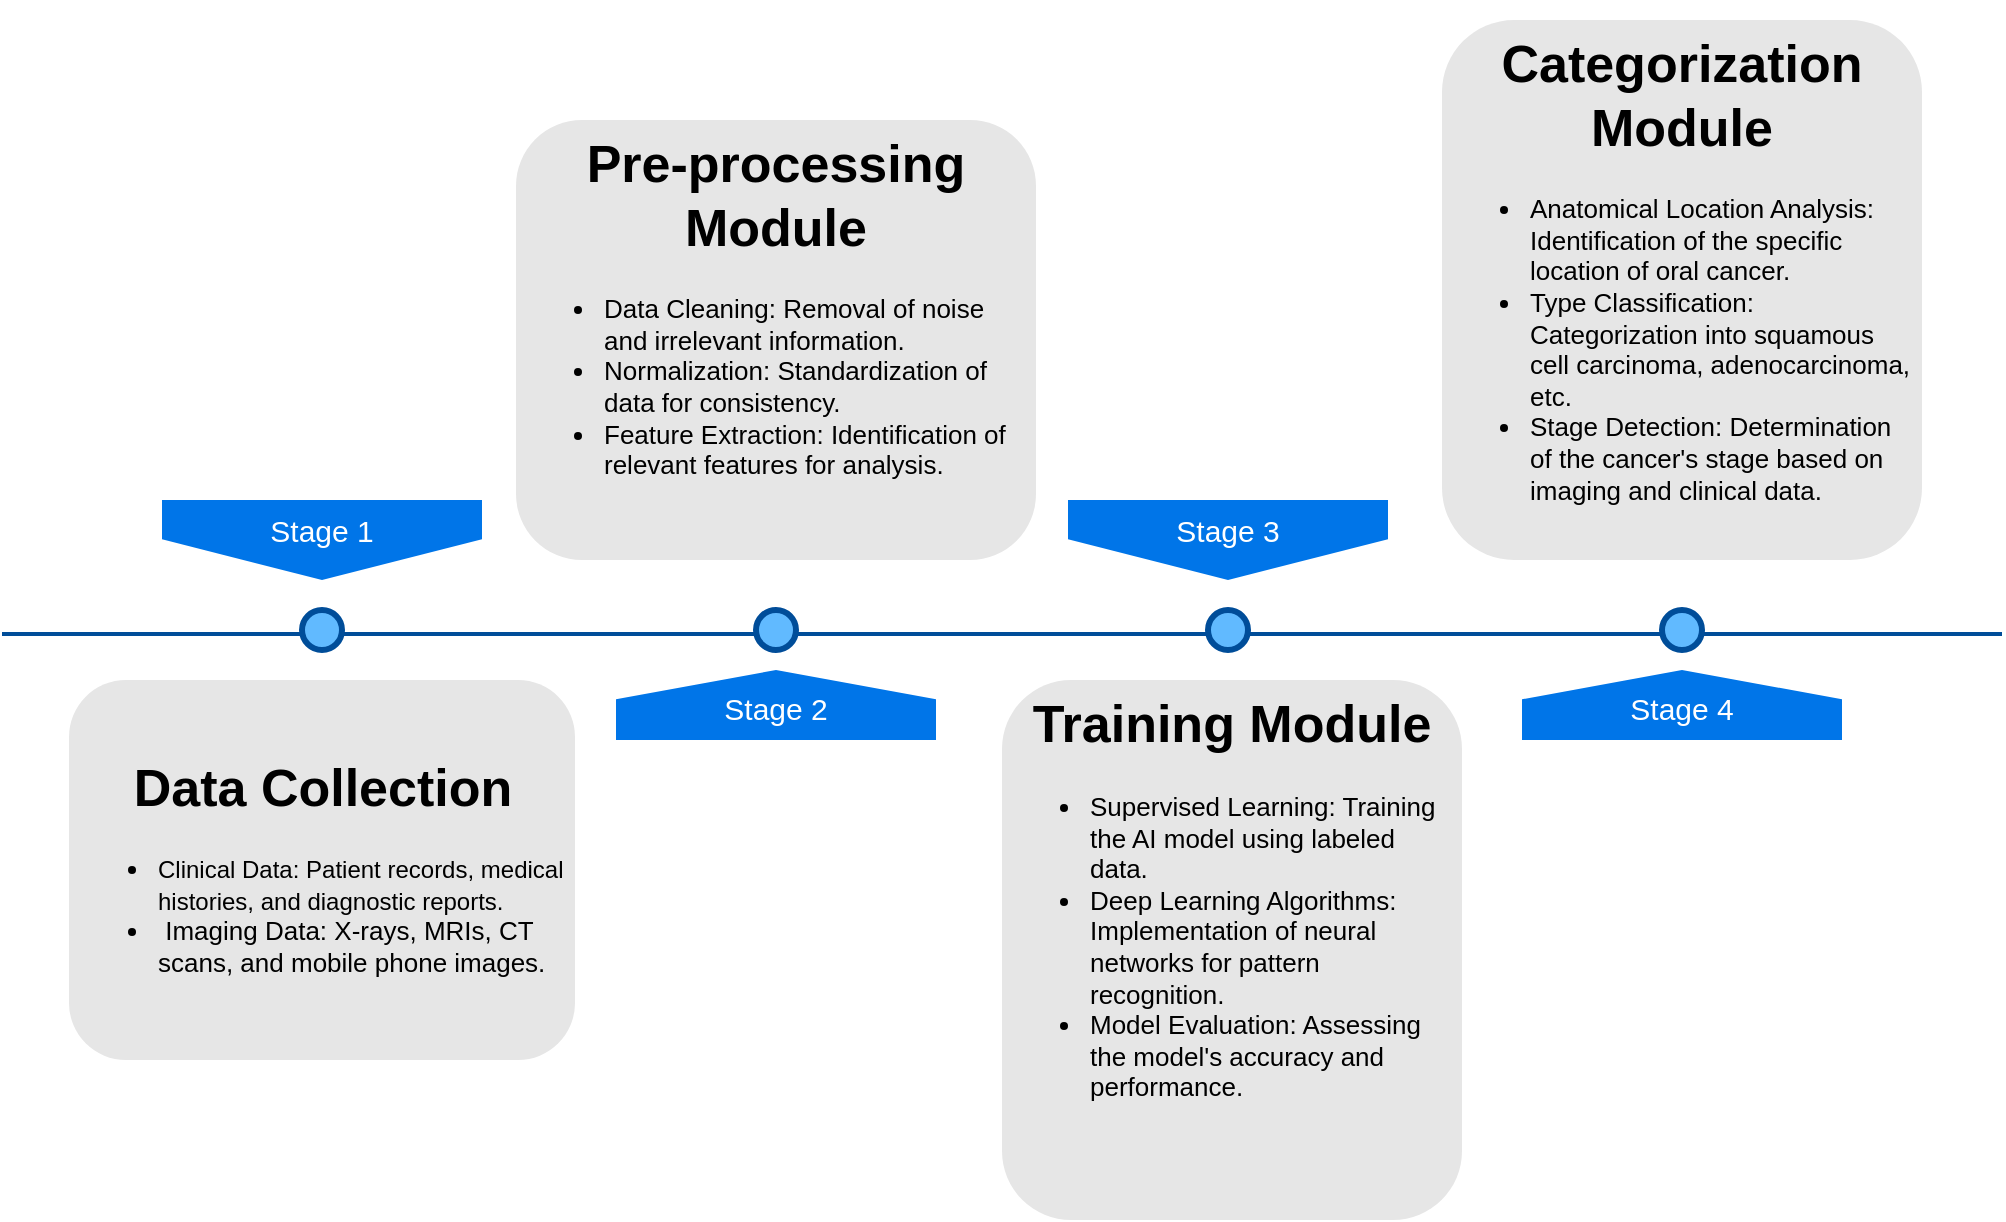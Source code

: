 <mxfile version="22.1.20" type="device">
  <diagram name="Page-1" id="82e54ff1-d628-8f03-85c4-9753963a91cd">
    <mxGraphModel dx="1434" dy="772" grid="1" gridSize="10" guides="1" tooltips="1" connect="1" arrows="1" fold="1" page="1" pageScale="1" pageWidth="1100" pageHeight="850" background="none" math="0" shadow="0">
      <root>
        <mxCell id="0" />
        <mxCell id="1" parent="0" />
        <mxCell id="4ec97bd9e5d20128-1" value="" style="line;strokeWidth=2;html=1;fillColor=none;fontSize=28;fontColor=#004D99;strokeColor=#004D99;" parent="1" vertex="1">
          <mxGeometry x="40" y="402" width="1000" height="10" as="geometry" />
        </mxCell>
        <mxCell id="4ec97bd9e5d20128-5" value="Stage 1" style="shape=offPageConnector;whiteSpace=wrap;html=1;fillColor=#0075E8;fontSize=15;fontColor=#FFFFFF;size=0.509;verticalAlign=top;strokeColor=none;" parent="1" vertex="1">
          <mxGeometry x="120" y="340" width="160" height="40" as="geometry" />
        </mxCell>
        <mxCell id="4ec97bd9e5d20128-6" value="&lt;span&gt;Stage 3&lt;/span&gt;" style="shape=offPageConnector;whiteSpace=wrap;html=1;fillColor=#0075E8;fontSize=15;fontColor=#FFFFFF;size=0.509;verticalAlign=top;strokeColor=none;" parent="1" vertex="1">
          <mxGeometry x="573" y="340" width="160" height="40" as="geometry" />
        </mxCell>
        <mxCell id="4ec97bd9e5d20128-7" value="&lt;span&gt;Stage 2&lt;/span&gt;" style="shape=offPageConnector;whiteSpace=wrap;html=1;fillColor=#0075E8;fontSize=15;fontColor=#FFFFFF;size=0.418;flipV=1;verticalAlign=bottom;strokeColor=none;spacingBottom=4;" parent="1" vertex="1">
          <mxGeometry x="347" y="425" width="160" height="35" as="geometry" />
        </mxCell>
        <mxCell id="4ec97bd9e5d20128-8" value="&lt;span&gt;Stage 4&lt;/span&gt;" style="shape=offPageConnector;whiteSpace=wrap;html=1;fillColor=#0075E8;fontSize=15;fontColor=#FFFFFF;size=0.418;flipV=1;verticalAlign=bottom;strokeColor=none;spacingBottom=4;" parent="1" vertex="1">
          <mxGeometry x="800" y="425" width="160" height="35" as="geometry" />
        </mxCell>
        <mxCell id="4ec97bd9e5d20128-9" value="" style="ellipse;whiteSpace=wrap;html=1;fillColor=#61BAFF;fontSize=28;fontColor=#004D99;strokeWidth=3;strokeColor=#004D99;" parent="1" vertex="1">
          <mxGeometry x="190" y="395" width="20" height="20" as="geometry" />
        </mxCell>
        <mxCell id="4ec97bd9e5d20128-10" value="" style="ellipse;whiteSpace=wrap;html=1;fillColor=#61BAFF;fontSize=28;fontColor=#004D99;strokeWidth=3;strokeColor=#004D99;" parent="1" vertex="1">
          <mxGeometry x="417" y="395" width="20" height="20" as="geometry" />
        </mxCell>
        <mxCell id="4ec97bd9e5d20128-11" value="" style="ellipse;whiteSpace=wrap;html=1;fillColor=#61BAFF;fontSize=28;fontColor=#004D99;strokeWidth=3;strokeColor=#004D99;" parent="1" vertex="1">
          <mxGeometry x="643" y="395" width="20" height="20" as="geometry" />
        </mxCell>
        <mxCell id="4ec97bd9e5d20128-13" value="" style="ellipse;whiteSpace=wrap;html=1;fillColor=#61BAFF;fontSize=28;fontColor=#004D99;strokeWidth=3;strokeColor=#004D99;" parent="1" vertex="1">
          <mxGeometry x="870" y="395" width="20" height="20" as="geometry" />
        </mxCell>
        <mxCell id="4ec97bd9e5d20128-14" value="&lt;b&gt;&lt;br&gt;&lt;br&gt;&lt;/b&gt;&lt;h1 style=&quot;border-color: var(--border-color);&quot;&gt;Data Collection&lt;/h1&gt;&lt;ul&gt;&lt;li style=&quot;text-align: left;&quot;&gt;&lt;span style=&quot;font-size: 12px; background-color: initial;&quot;&gt;Clinical Data: Patient records, medical histories, and diagnostic reports.&lt;/span&gt;&lt;/li&gt;&lt;li style=&quot;text-align: left;&quot;&gt;&amp;nbsp;Imaging Data: X-rays, MRIs, CT scans, and mobile phone images.&lt;/li&gt;&lt;/ul&gt;" style="text;html=1;spacing=5;spacingTop=-20;whiteSpace=wrap;overflow=hidden;strokeColor=none;strokeWidth=3;fillColor=#E6E6E6;fontSize=13;fontColor=#000000;align=center;rounded=1;" parent="1" vertex="1">
          <mxGeometry x="73.5" y="430" width="253" height="190" as="geometry" />
        </mxCell>
        <mxCell id="4ec97bd9e5d20128-16" value="&lt;h1&gt;Pre-processing Module&lt;br&gt;&lt;/h1&gt;&lt;p&gt;&lt;/p&gt;&lt;ul&gt;&lt;li style=&quot;text-align: left;&quot;&gt;Data Cleaning: Removal of noise and irrelevant information.&amp;nbsp;&lt;/li&gt;&lt;li style=&quot;text-align: left;&quot;&gt;Normalization: Standardization of data for consistency.&amp;nbsp;&lt;/li&gt;&lt;li style=&quot;text-align: left;&quot;&gt;Feature Extraction: Identification of relevant features for analysis.&lt;/li&gt;&lt;/ul&gt;&lt;p&gt;&lt;/p&gt;" style="text;html=1;spacing=5;spacingTop=-20;whiteSpace=wrap;overflow=hidden;strokeColor=none;strokeWidth=3;fillColor=#E6E6E6;fontSize=13;fontColor=#000000;align=center;rounded=1;" parent="1" vertex="1">
          <mxGeometry x="297" y="150" width="260" height="220" as="geometry" />
        </mxCell>
        <mxCell id="4ec97bd9e5d20128-17" value="&lt;h1&gt;Training Module&lt;span style=&quot;background-color: initial; font-size: 13px; font-weight: normal;&quot;&gt;&lt;br&gt;&lt;/span&gt;&lt;/h1&gt;&lt;div style=&quot;&quot;&gt;&lt;ul style=&quot;line-height: 120%;&quot;&gt;&lt;li style=&quot;text-align: left;&quot;&gt;&lt;span style=&quot;background-color: initial;&quot;&gt;Supervised Learning: Training the AI model using labeled data.&amp;nbsp;&lt;/span&gt;&lt;/li&gt;&lt;li style=&quot;text-align: left;&quot;&gt;&lt;span style=&quot;background-color: initial;&quot;&gt;Deep Learning Algorithms: Implementation of neural networks for pattern recognition.&amp;nbsp;&lt;/span&gt;&lt;/li&gt;&lt;li style=&quot;text-align: left;&quot;&gt;&lt;span style=&quot;background-color: initial;&quot;&gt;Model Evaluation: Assessing the model&#39;s accuracy and performance.&lt;/span&gt;&lt;/li&gt;&lt;/ul&gt;&lt;/div&gt;" style="text;html=1;spacing=5;spacingTop=-20;whiteSpace=wrap;overflow=hidden;strokeColor=none;strokeWidth=3;fillColor=#E6E6E6;fontSize=13;fontColor=#000000;align=center;rounded=1;" parent="1" vertex="1">
          <mxGeometry x="540" y="430" width="230" height="270" as="geometry" />
        </mxCell>
        <mxCell id="4ec97bd9e5d20128-18" value="&lt;h1&gt;Categorization Module&lt;br&gt;&lt;/h1&gt;&lt;p&gt;&lt;/p&gt;&lt;ul&gt;&lt;li style=&quot;text-align: left;&quot;&gt;Anatomical Location Analysis: Identification of the specific location of oral cancer.&amp;nbsp;&lt;/li&gt;&lt;li style=&quot;text-align: left;&quot;&gt;Type Classification: Categorization into squamous cell carcinoma, adenocarcinoma, etc.&amp;nbsp;&lt;/li&gt;&lt;li style=&quot;text-align: left;&quot;&gt;Stage Detection: Determination of the cancer&#39;s stage based on imaging and clinical data.&lt;/li&gt;&lt;/ul&gt;&lt;p&gt;&lt;/p&gt;" style="text;html=1;spacing=5;spacingTop=-20;whiteSpace=wrap;overflow=hidden;strokeColor=none;strokeWidth=3;fillColor=#E6E6E6;fontSize=13;fontColor=#000000;align=center;rounded=1;" parent="1" vertex="1">
          <mxGeometry x="760" y="100" width="240" height="270" as="geometry" />
        </mxCell>
      </root>
    </mxGraphModel>
  </diagram>
</mxfile>

